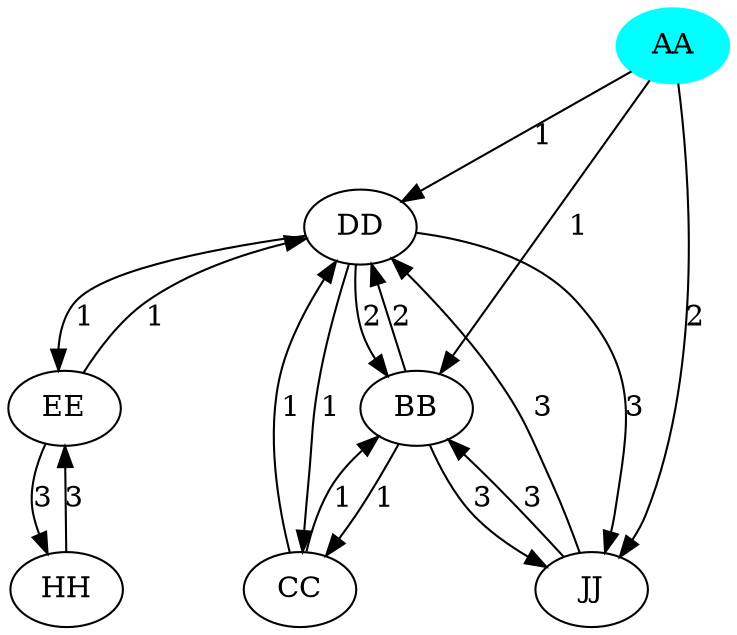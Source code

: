 digraph {
    AA [color = cyan,style = filled]
    AA -> DD [label = 1]
    AA -> BB [label = 1]
    AA -> JJ [label = 2]
    DD -> BB [label = 2]
    DD -> CC [label = 1]
    DD -> JJ [label = 3]
    DD -> EE [label = 1]
    BB -> JJ [label = 3]
    BB -> DD [label = 2]
    BB -> CC [label = 1]
    JJ -> BB [label = 3]
    JJ -> DD [label = 3]
    CC -> DD [label = 1]
    CC -> BB [label = 1]
    EE -> HH [label = 3]
    EE -> DD [label = 1]
    HH -> EE [label = 3]
}
